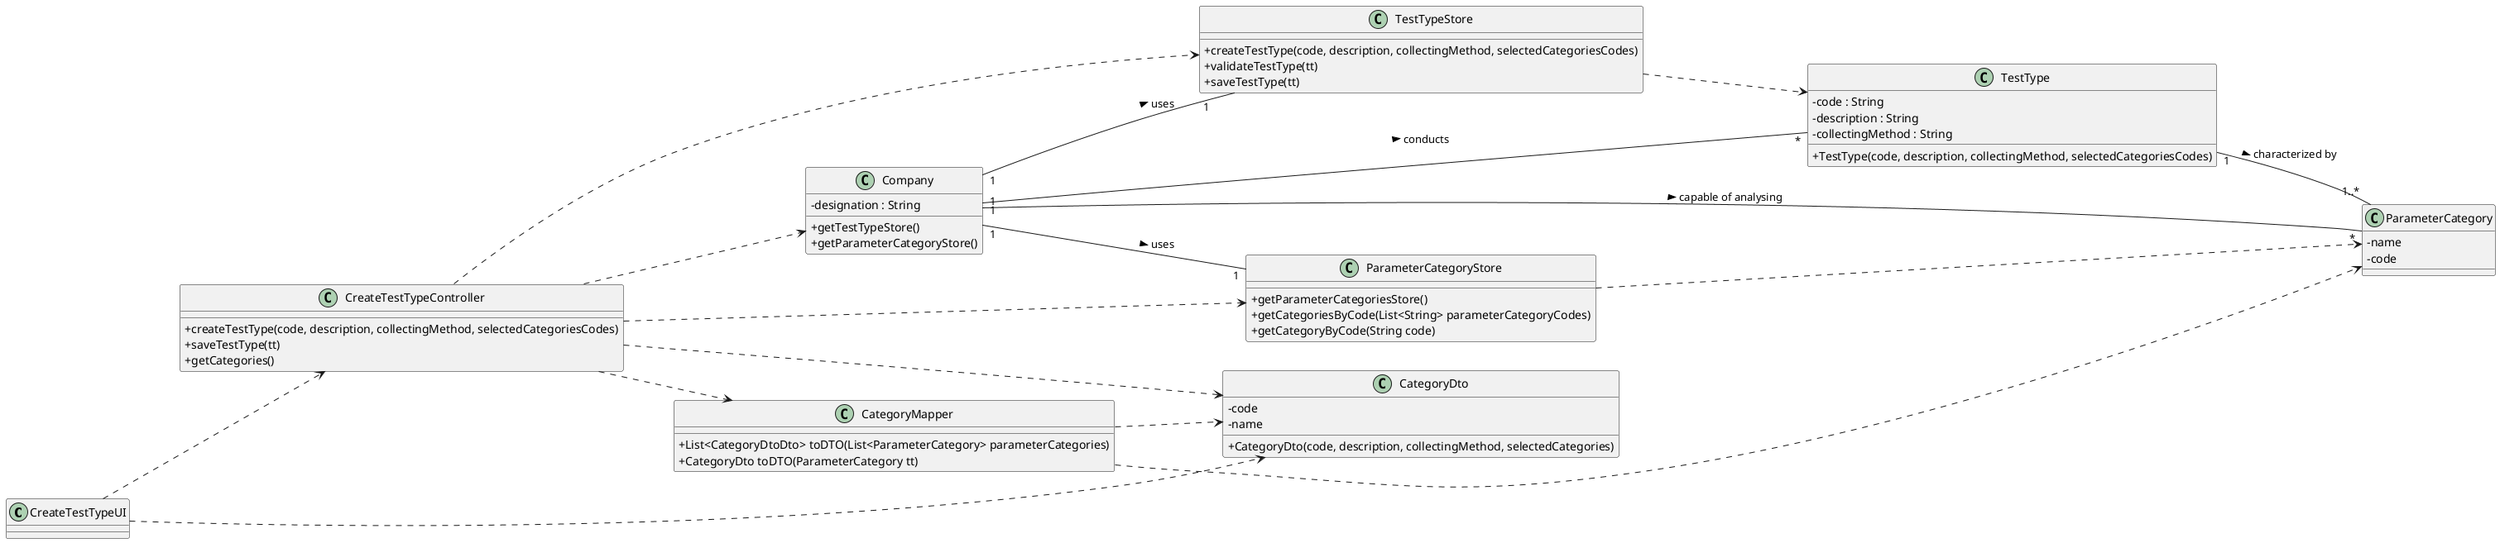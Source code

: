 @startuml
skinparam classAttributeIconSize 0
left to right direction
class CreateTestTypeUI{
}

class CreateTestTypeController{
+createTestType(code, description, collectingMethod, selectedCategoriesCodes)
+saveTestType(tt)
+getCategories()
}

class TestType {
- code : String
- description : String
- collectingMethod : String
+TestType(code, description, collectingMethod, selectedCategoriesCodes)
}

class ParameterCategoryStore {
+getParameterCategoriesStore()
+getCategoriesByCode(List<String> parameterCategoryCodes)
+getCategoryByCode(String code)
}

class ParameterCategory{
- name
- code
}

class Company {
-designation : String
+getTestTypeStore()
+getParameterCategoryStore()
}

class TestTypeStore {
+createTestType(code, description, collectingMethod, selectedCategoriesCodes)
+validateTestType(tt)
+saveTestType(tt)
}

class CategoryMapper {
+List<CategoryDtoDto> toDTO(List<ParameterCategory> parameterCategories)
+CategoryDto toDTO(ParameterCategory tt)
}


class CategoryDto {
-code
-name
+CategoryDto(code, description, collectingMethod, selectedCategories)
}

CreateTestTypeUI ..> CreateTestTypeController
CreateTestTypeUI ..> CategoryDto
CategoryMapper ..> CategoryDto
CategoryMapper ..> ParameterCategory
CreateTestTypeController ..> Company
CreateTestTypeController ..> CategoryMapper
CreateTestTypeController ..> CategoryDto
CreateTestTypeController ..> ParameterCategoryStore
CreateTestTypeController ..> TestTypeStore
TestTypeStore ..> TestType
ParameterCategoryStore ..> ParameterCategory
Company "1" -- "1" ParameterCategoryStore : uses >
Company "1" -- "1" TestTypeStore : uses >
TestType "1" -- "1..*" ParameterCategory : characterized by >
Company "1" -- "*" TestType : conducts >
Company "1" -- "*" ParameterCategory : capable of analysing >





@enduml